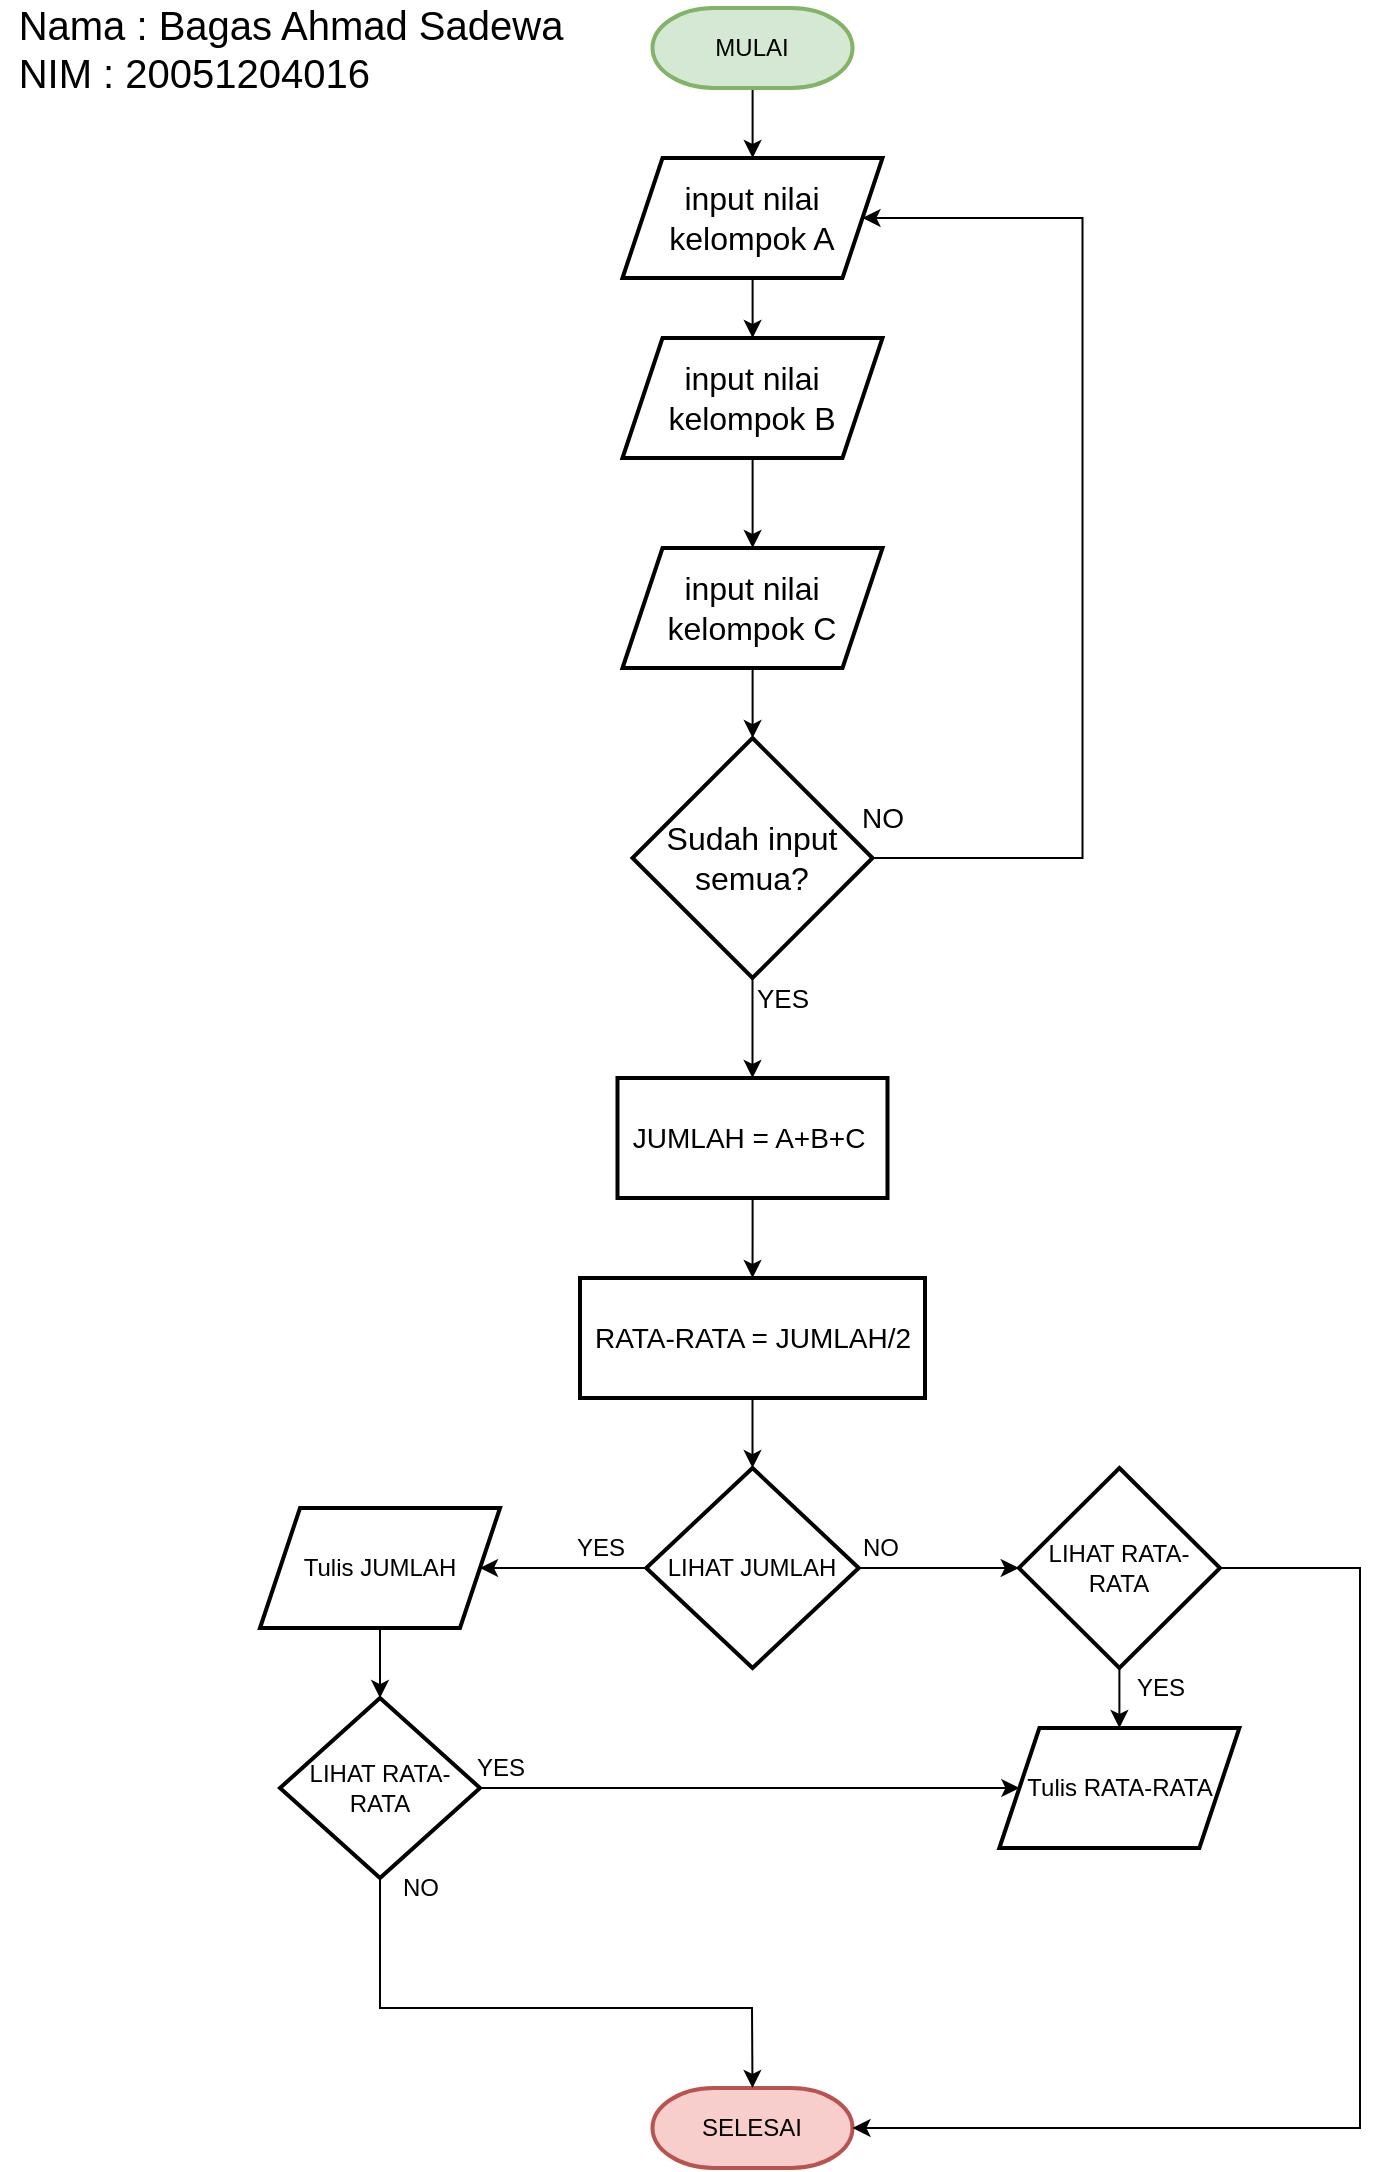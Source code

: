 <mxfile version="13.7.3" type="device"><diagram id="C5RBs43oDa-KdzZeNtuy" name="Page-1"><mxGraphModel dx="1021" dy="554" grid="1" gridSize="10" guides="1" tooltips="1" connect="1" arrows="1" fold="1" page="1" pageScale="1" pageWidth="827" pageHeight="1169" math="0" shadow="0"><root><mxCell id="WIyWlLk6GJQsqaUBKTNV-0"/><mxCell id="WIyWlLk6GJQsqaUBKTNV-1" parent="WIyWlLk6GJQsqaUBKTNV-0"/><mxCell id="i_Ks5bC4JF4cp47W-3si-10" value="" style="edgeStyle=orthogonalEdgeStyle;rounded=0;orthogonalLoop=1;jettySize=auto;html=1;" edge="1" parent="WIyWlLk6GJQsqaUBKTNV-1" source="i_Ks5bC4JF4cp47W-3si-1" target="i_Ks5bC4JF4cp47W-3si-7"><mxGeometry relative="1" as="geometry"/></mxCell><mxCell id="i_Ks5bC4JF4cp47W-3si-1" value="MULAI" style="strokeWidth=2;html=1;shape=mxgraph.flowchart.terminator;whiteSpace=wrap;fillColor=#d5e8d4;strokeColor=#82b366;" vertex="1" parent="WIyWlLk6GJQsqaUBKTNV-1"><mxGeometry x="336.25" y="40" width="100" height="40" as="geometry"/></mxCell><mxCell id="i_Ks5bC4JF4cp47W-3si-3" value="&lt;font style=&quot;font-size: 20px&quot;&gt;Nama : Bagas Ahmad Sadewa&lt;br&gt;&lt;div style=&quot;text-align: left&quot;&gt;&lt;span&gt;NIM : 20051204016&lt;/span&gt;&lt;/div&gt;&lt;/font&gt;" style="text;html=1;align=center;verticalAlign=middle;resizable=0;points=[];autosize=1;" vertex="1" parent="WIyWlLk6GJQsqaUBKTNV-1"><mxGeometry x="10" y="40" width="290" height="40" as="geometry"/></mxCell><mxCell id="i_Ks5bC4JF4cp47W-3si-12" value="" style="edgeStyle=orthogonalEdgeStyle;rounded=0;orthogonalLoop=1;jettySize=auto;html=1;" edge="1" parent="WIyWlLk6GJQsqaUBKTNV-1" source="i_Ks5bC4JF4cp47W-3si-7" target="i_Ks5bC4JF4cp47W-3si-11"><mxGeometry relative="1" as="geometry"/></mxCell><mxCell id="i_Ks5bC4JF4cp47W-3si-7" value="&lt;font size=&quot;3&quot;&gt;input nilai kelompok A&lt;/font&gt;" style="shape=parallelogram;perimeter=parallelogramPerimeter;whiteSpace=wrap;html=1;fixedSize=1;strokeWidth=2;" vertex="1" parent="WIyWlLk6GJQsqaUBKTNV-1"><mxGeometry x="321.25" y="115" width="130" height="60" as="geometry"/></mxCell><mxCell id="i_Ks5bC4JF4cp47W-3si-15" value="" style="edgeStyle=orthogonalEdgeStyle;rounded=0;orthogonalLoop=1;jettySize=auto;html=1;" edge="1" parent="WIyWlLk6GJQsqaUBKTNV-1" source="i_Ks5bC4JF4cp47W-3si-11" target="i_Ks5bC4JF4cp47W-3si-14"><mxGeometry relative="1" as="geometry"><Array as="points"><mxPoint x="386.25" y="275"/><mxPoint x="386.25" y="275"/></Array></mxGeometry></mxCell><mxCell id="i_Ks5bC4JF4cp47W-3si-11" value="&lt;font size=&quot;3&quot;&gt;input nilai kelompok B&lt;/font&gt;" style="shape=parallelogram;perimeter=parallelogramPerimeter;whiteSpace=wrap;html=1;fixedSize=1;strokeWidth=2;" vertex="1" parent="WIyWlLk6GJQsqaUBKTNV-1"><mxGeometry x="321.25" y="205" width="130" height="60" as="geometry"/></mxCell><mxCell id="i_Ks5bC4JF4cp47W-3si-45" value="" style="edgeStyle=orthogonalEdgeStyle;rounded=0;orthogonalLoop=1;jettySize=auto;html=1;" edge="1" parent="WIyWlLk6GJQsqaUBKTNV-1" source="i_Ks5bC4JF4cp47W-3si-14" target="i_Ks5bC4JF4cp47W-3si-16"><mxGeometry relative="1" as="geometry"/></mxCell><mxCell id="i_Ks5bC4JF4cp47W-3si-14" value="&lt;font size=&quot;3&quot;&gt;input nilai kelompok C&lt;/font&gt;" style="shape=parallelogram;perimeter=parallelogramPerimeter;whiteSpace=wrap;html=1;fixedSize=1;strokeWidth=2;" vertex="1" parent="WIyWlLk6GJQsqaUBKTNV-1"><mxGeometry x="321.26" y="310" width="130" height="60" as="geometry"/></mxCell><mxCell id="i_Ks5bC4JF4cp47W-3si-21" value="" style="edgeStyle=orthogonalEdgeStyle;rounded=0;orthogonalLoop=1;jettySize=auto;html=1;" edge="1" parent="WIyWlLk6GJQsqaUBKTNV-1" source="i_Ks5bC4JF4cp47W-3si-16" target="i_Ks5bC4JF4cp47W-3si-20"><mxGeometry relative="1" as="geometry"/></mxCell><mxCell id="i_Ks5bC4JF4cp47W-3si-16" value="&lt;font size=&quot;3&quot;&gt;Sudah input&lt;br&gt;semua?&lt;/font&gt;" style="rhombus;whiteSpace=wrap;html=1;strokeWidth=2;" vertex="1" parent="WIyWlLk6GJQsqaUBKTNV-1"><mxGeometry x="326.25" y="405" width="120" height="120" as="geometry"/></mxCell><mxCell id="i_Ks5bC4JF4cp47W-3si-18" value="" style="endArrow=classic;html=1;exitX=1;exitY=0.5;exitDx=0;exitDy=0;entryX=1;entryY=0.5;entryDx=0;entryDy=0;rounded=0;" edge="1" parent="WIyWlLk6GJQsqaUBKTNV-1" source="i_Ks5bC4JF4cp47W-3si-16" target="i_Ks5bC4JF4cp47W-3si-7"><mxGeometry width="50" height="50" relative="1" as="geometry"><mxPoint x="451.25" y="365" as="sourcePoint"/><mxPoint x="501.25" y="315" as="targetPoint"/><Array as="points"><mxPoint x="551.25" y="465"/><mxPoint x="551.25" y="145"/></Array></mxGeometry></mxCell><mxCell id="i_Ks5bC4JF4cp47W-3si-19" value="&lt;span style=&quot;font-size: 14px&quot;&gt;NO&lt;/span&gt;" style="text;html=1;align=center;verticalAlign=middle;resizable=0;points=[];autosize=1;" vertex="1" parent="WIyWlLk6GJQsqaUBKTNV-1"><mxGeometry x="431.25" y="435" width="40" height="20" as="geometry"/></mxCell><mxCell id="i_Ks5bC4JF4cp47W-3si-24" value="" style="edgeStyle=orthogonalEdgeStyle;rounded=0;orthogonalLoop=1;jettySize=auto;html=1;" edge="1" parent="WIyWlLk6GJQsqaUBKTNV-1" source="i_Ks5bC4JF4cp47W-3si-20" target="i_Ks5bC4JF4cp47W-3si-23"><mxGeometry relative="1" as="geometry"/></mxCell><mxCell id="i_Ks5bC4JF4cp47W-3si-20" value="&lt;font style=&quot;font-size: 14px&quot;&gt;JUMLAH = A+B+C&amp;nbsp;&lt;/font&gt;" style="whiteSpace=wrap;html=1;strokeWidth=2;" vertex="1" parent="WIyWlLk6GJQsqaUBKTNV-1"><mxGeometry x="318.75" y="575" width="135" height="60" as="geometry"/></mxCell><mxCell id="i_Ks5bC4JF4cp47W-3si-22" value="&lt;font style=&quot;font-size: 13px&quot;&gt;YES&lt;/font&gt;" style="text;html=1;align=center;verticalAlign=middle;resizable=0;points=[];autosize=1;" vertex="1" parent="WIyWlLk6GJQsqaUBKTNV-1"><mxGeometry x="381.25" y="525" width="40" height="20" as="geometry"/></mxCell><mxCell id="i_Ks5bC4JF4cp47W-3si-46" value="" style="edgeStyle=orthogonalEdgeStyle;rounded=0;orthogonalLoop=1;jettySize=auto;html=1;" edge="1" parent="WIyWlLk6GJQsqaUBKTNV-1" source="i_Ks5bC4JF4cp47W-3si-23" target="i_Ks5bC4JF4cp47W-3si-25"><mxGeometry relative="1" as="geometry"/></mxCell><mxCell id="i_Ks5bC4JF4cp47W-3si-23" value="&lt;font style=&quot;font-size: 14px&quot;&gt;RATA-RATA = JUMLAH/2&lt;/font&gt;" style="whiteSpace=wrap;html=1;strokeWidth=2;" vertex="1" parent="WIyWlLk6GJQsqaUBKTNV-1"><mxGeometry x="300" y="675" width="172.5" height="60" as="geometry"/></mxCell><mxCell id="i_Ks5bC4JF4cp47W-3si-28" value="" style="edgeStyle=orthogonalEdgeStyle;rounded=0;orthogonalLoop=1;jettySize=auto;html=1;" edge="1" parent="WIyWlLk6GJQsqaUBKTNV-1" source="i_Ks5bC4JF4cp47W-3si-25" target="i_Ks5bC4JF4cp47W-3si-27"><mxGeometry relative="1" as="geometry"/></mxCell><mxCell id="i_Ks5bC4JF4cp47W-3si-31" value="" style="edgeStyle=orthogonalEdgeStyle;rounded=0;orthogonalLoop=1;jettySize=auto;html=1;" edge="1" parent="WIyWlLk6GJQsqaUBKTNV-1" source="i_Ks5bC4JF4cp47W-3si-25" target="i_Ks5bC4JF4cp47W-3si-30"><mxGeometry relative="1" as="geometry"/></mxCell><mxCell id="i_Ks5bC4JF4cp47W-3si-25" value="LIHAT JUMLAH" style="rhombus;whiteSpace=wrap;html=1;strokeWidth=2;" vertex="1" parent="WIyWlLk6GJQsqaUBKTNV-1"><mxGeometry x="333.13" y="770" width="106.25" height="100" as="geometry"/></mxCell><mxCell id="i_Ks5bC4JF4cp47W-3si-36" value="" style="edgeStyle=orthogonalEdgeStyle;rounded=0;orthogonalLoop=1;jettySize=auto;html=1;" edge="1" parent="WIyWlLk6GJQsqaUBKTNV-1" source="i_Ks5bC4JF4cp47W-3si-27" target="i_Ks5bC4JF4cp47W-3si-35"><mxGeometry relative="1" as="geometry"/></mxCell><mxCell id="i_Ks5bC4JF4cp47W-3si-27" value="Tulis JUMLAH" style="shape=parallelogram;perimeter=parallelogramPerimeter;whiteSpace=wrap;html=1;fixedSize=1;strokeWidth=2;" vertex="1" parent="WIyWlLk6GJQsqaUBKTNV-1"><mxGeometry x="140.005" y="790" width="120" height="60" as="geometry"/></mxCell><mxCell id="i_Ks5bC4JF4cp47W-3si-29" value="YES" style="text;html=1;align=center;verticalAlign=middle;resizable=0;points=[];autosize=1;" vertex="1" parent="WIyWlLk6GJQsqaUBKTNV-1"><mxGeometry x="290" y="800" width="40" height="20" as="geometry"/></mxCell><mxCell id="i_Ks5bC4JF4cp47W-3si-34" value="" style="edgeStyle=orthogonalEdgeStyle;rounded=0;orthogonalLoop=1;jettySize=auto;html=1;" edge="1" parent="WIyWlLk6GJQsqaUBKTNV-1" source="i_Ks5bC4JF4cp47W-3si-30" target="i_Ks5bC4JF4cp47W-3si-33"><mxGeometry relative="1" as="geometry"/></mxCell><mxCell id="i_Ks5bC4JF4cp47W-3si-30" value="LIHAT RATA-RATA" style="rhombus;whiteSpace=wrap;html=1;strokeWidth=2;" vertex="1" parent="WIyWlLk6GJQsqaUBKTNV-1"><mxGeometry x="519.38" y="770" width="100.62" height="100" as="geometry"/></mxCell><mxCell id="i_Ks5bC4JF4cp47W-3si-32" value="NO" style="text;html=1;align=center;verticalAlign=middle;resizable=0;points=[];autosize=1;" vertex="1" parent="WIyWlLk6GJQsqaUBKTNV-1"><mxGeometry x="435" y="800" width="30" height="20" as="geometry"/></mxCell><mxCell id="i_Ks5bC4JF4cp47W-3si-33" value="Tulis RATA-RATA" style="shape=parallelogram;perimeter=parallelogramPerimeter;whiteSpace=wrap;html=1;fixedSize=1;strokeWidth=2;" vertex="1" parent="WIyWlLk6GJQsqaUBKTNV-1"><mxGeometry x="509.685" y="900" width="120" height="60" as="geometry"/></mxCell><mxCell id="i_Ks5bC4JF4cp47W-3si-35" value="LIHAT RATA-RATA" style="rhombus;whiteSpace=wrap;html=1;strokeWidth=2;" vertex="1" parent="WIyWlLk6GJQsqaUBKTNV-1"><mxGeometry x="150.01" y="885" width="100" height="90" as="geometry"/></mxCell><mxCell id="i_Ks5bC4JF4cp47W-3si-37" value="" style="endArrow=classic;html=1;exitX=1;exitY=0.5;exitDx=0;exitDy=0;entryX=0;entryY=0.5;entryDx=0;entryDy=0;" edge="1" parent="WIyWlLk6GJQsqaUBKTNV-1" source="i_Ks5bC4JF4cp47W-3si-35" target="i_Ks5bC4JF4cp47W-3si-33"><mxGeometry width="50" height="50" relative="1" as="geometry"><mxPoint x="450" y="930" as="sourcePoint"/><mxPoint x="500" y="880" as="targetPoint"/></mxGeometry></mxCell><mxCell id="i_Ks5bC4JF4cp47W-3si-38" value="YES" style="text;html=1;align=center;verticalAlign=middle;resizable=0;points=[];autosize=1;" vertex="1" parent="WIyWlLk6GJQsqaUBKTNV-1"><mxGeometry x="240" y="910" width="40" height="20" as="geometry"/></mxCell><mxCell id="i_Ks5bC4JF4cp47W-3si-39" value="NO" style="text;html=1;align=center;verticalAlign=middle;resizable=0;points=[];autosize=1;" vertex="1" parent="WIyWlLk6GJQsqaUBKTNV-1"><mxGeometry x="205" y="970" width="30" height="20" as="geometry"/></mxCell><mxCell id="i_Ks5bC4JF4cp47W-3si-40" value="YES" style="text;html=1;align=center;verticalAlign=middle;resizable=0;points=[];autosize=1;" vertex="1" parent="WIyWlLk6GJQsqaUBKTNV-1"><mxGeometry x="570" y="870" width="40" height="20" as="geometry"/></mxCell><mxCell id="i_Ks5bC4JF4cp47W-3si-41" value="SELESAI" style="strokeWidth=2;html=1;shape=mxgraph.flowchart.terminator;whiteSpace=wrap;fillColor=#f8cecc;strokeColor=#b85450;" vertex="1" parent="WIyWlLk6GJQsqaUBKTNV-1"><mxGeometry x="336.25" y="1080" width="100" height="40" as="geometry"/></mxCell><mxCell id="i_Ks5bC4JF4cp47W-3si-42" value="" style="endArrow=classic;html=1;exitX=0.5;exitY=1;exitDx=0;exitDy=0;entryX=0.5;entryY=0;entryDx=0;entryDy=0;entryPerimeter=0;rounded=0;" edge="1" parent="WIyWlLk6GJQsqaUBKTNV-1" source="i_Ks5bC4JF4cp47W-3si-35" target="i_Ks5bC4JF4cp47W-3si-41"><mxGeometry width="50" height="50" relative="1" as="geometry"><mxPoint x="450" y="870" as="sourcePoint"/><mxPoint x="500" y="820" as="targetPoint"/><Array as="points"><mxPoint x="200" y="1040"/><mxPoint x="386" y="1040"/></Array></mxGeometry></mxCell><mxCell id="i_Ks5bC4JF4cp47W-3si-44" value="" style="endArrow=classic;html=1;exitX=1;exitY=0.5;exitDx=0;exitDy=0;entryX=1;entryY=0.5;entryDx=0;entryDy=0;entryPerimeter=0;rounded=0;" edge="1" parent="WIyWlLk6GJQsqaUBKTNV-1" source="i_Ks5bC4JF4cp47W-3si-30" target="i_Ks5bC4JF4cp47W-3si-41"><mxGeometry width="50" height="50" relative="1" as="geometry"><mxPoint x="450" y="1000" as="sourcePoint"/><mxPoint x="500" y="950" as="targetPoint"/><Array as="points"><mxPoint x="690" y="820"/><mxPoint x="690" y="1100"/></Array></mxGeometry></mxCell></root></mxGraphModel></diagram></mxfile>